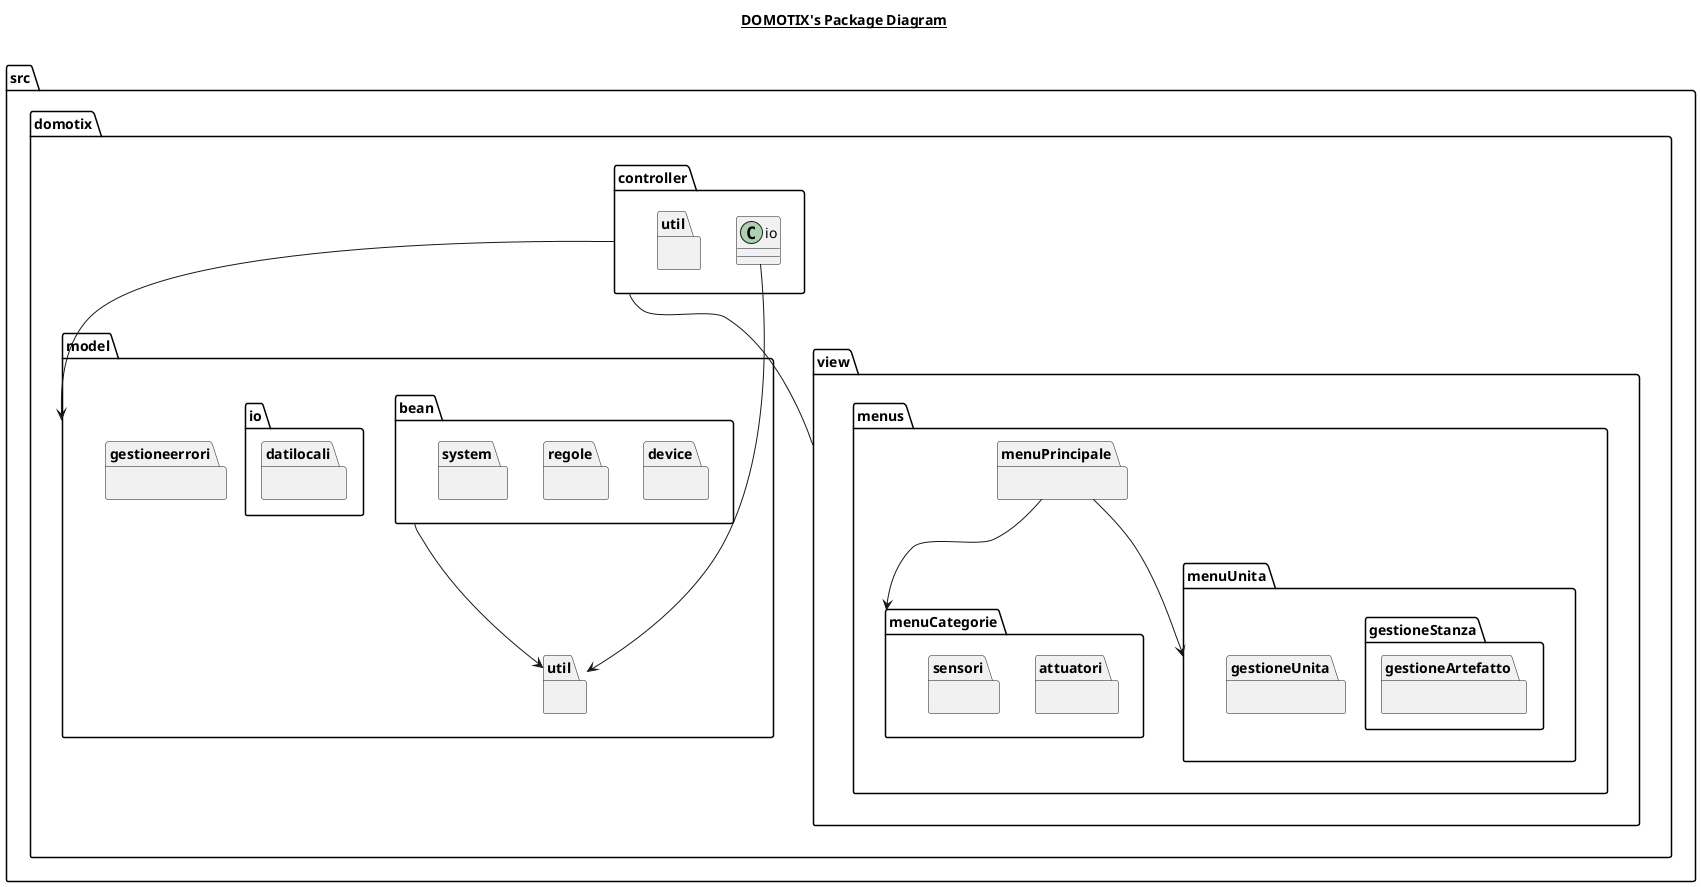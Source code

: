 @startuml

title __DOMOTIX's Package Diagram__\n

namespace src {
    namespace domotix {
        namespace controller {
            namespace util {
            }
        }
        namespace model {
            namespace bean {
                namespace device {
                }
                namespace regole {
                }
                namespace system {
                }
            }
            namespace gestioneerrori {
            }
            namespace io {
                namespace datilocali {
                }
            }
            namespace util {
            }
        }
        namespace view {
            namespace menus {
                namespace menuPrincipale {
                }
                namespace menuCategorie {
                    namespace attuatori {
                    }
                    namespace sensori {
                    }
                }
                namespace menuUnita {
                    namespace gestioneUnita {
                    }
                    namespace gestioneStanza {
                        namespace gestioneArtefatto {
                        }
                    }
                }
            }
        }
    }
}

src.domotix.controller --> src.domotix.model
src.domotix.controller -- src.domotix.view
src.domotix.view.menus.menuPrincipale --> src.domotix.view.menus.menuUnita
src.domotix.view.menus.menuPrincipale --> src.domotix.view.menus.menuCategorie
src.domotix.model.bean --> src.domotix.model.util
src.domotix.controller.io --> src.domotix.model.util

@enduml
